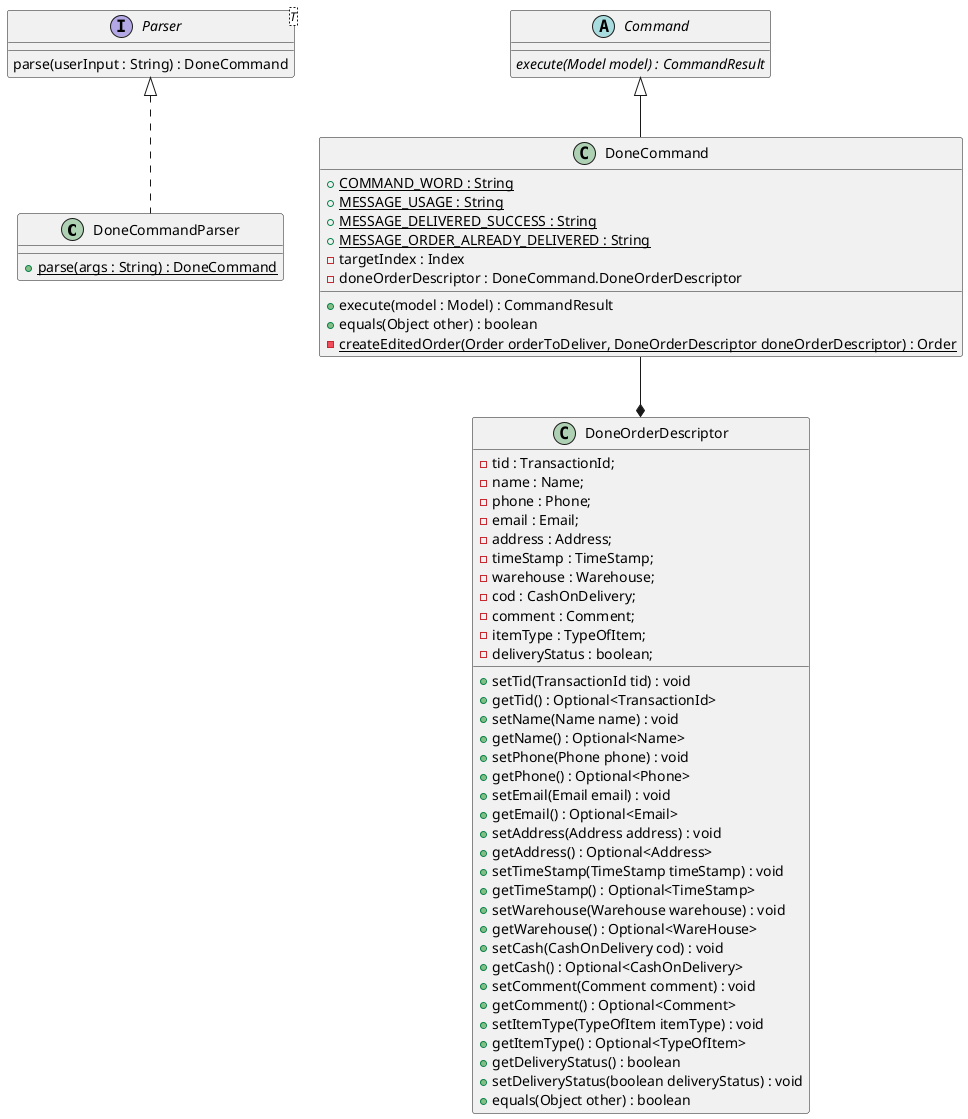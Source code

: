 @startuml
class DoneCommandParser implements Parser {
    /' Methods '/
    + {static} parse(args : String) : DoneCommand
}

interface Parser<T> {
    parse(userInput : String) : DoneCommand
}

abstract class Command {
    {abstract} execute(Model model) : CommandResult
}

class DoneCommand extends Command {
    /' Fields '/
    + {static} COMMAND_WORD : String
    + {static} MESSAGE_USAGE : String
    + {static} MESSAGE_DELIVERED_SUCCESS : String
    + {static} MESSAGE_ORDER_ALREADY_DELIVERED : String
    - targetIndex : Index
    - doneOrderDescriptor : DoneCommand.DoneOrderDescriptor

    /' Methods '/
    + execute(model : Model) : CommandResult
    + equals(Object other) : boolean
    - {static} createEditedOrder(Order orderToDeliver, DoneOrderDescriptor doneOrderDescriptor) : Order
}

DoneCommand -down-* DoneOrderDescriptor

class DoneOrderDescriptor {
    /' Fields '/
    - tid : TransactionId;
    - name : Name;
    - phone : Phone;
    - email : Email;
    - address : Address;
    - timeStamp : TimeStamp;
    - warehouse : Warehouse;
    - cod : CashOnDelivery;
    - comment : Comment;
    - itemType : TypeOfItem;
    - deliveryStatus : boolean;

    /' Methods '/
    + setTid(TransactionId tid) : void
    + getTid() : Optional<TransactionId>
    + setName(Name name) : void
    + getName() : Optional<Name>
    + setPhone(Phone phone) : void
    + getPhone() : Optional<Phone>
    + setEmail(Email email) : void
    + getEmail() : Optional<Email>
    + setAddress(Address address) : void
    + getAddress() : Optional<Address>
    + setTimeStamp(TimeStamp timeStamp) : void
    + getTimeStamp() : Optional<TimeStamp>
    + setWarehouse(Warehouse warehouse) : void
    + getWarehouse() : Optional<WareHouse>
    + setCash(CashOnDelivery cod) : void
    + getCash() : Optional<CashOnDelivery>
    + setComment(Comment comment) : void
    + getComment() : Optional<Comment>
    + setItemType(TypeOfItem itemType) : void
    + getItemType() : Optional<TypeOfItem>
    + getDeliveryStatus() : boolean
    + setDeliveryStatus(boolean deliveryStatus) : void
    + equals(Object other) : boolean
}
@enduml

